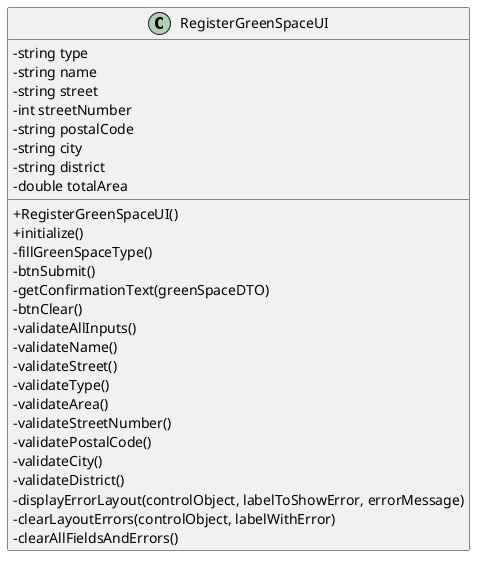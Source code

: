@startuml
'skinparam monochrome true
skinparam packageStyle rectangle
skinparam shadowing false
skinparam linetype polyline
'skinparam linetype orto

skinparam classAttributeIconSize 0

class RegisterGreenSpaceUI {
    - string type
    - string name
    - string street
    - int streetNumber
    - string postalCode
    - string city
    - string district
    - double totalArea
    + RegisterGreenSpaceUI()
    + initialize()
    - fillGreenSpaceType()
    - btnSubmit()
    - getConfirmationText(greenSpaceDTO)
    - btnClear()
    - validateAllInputs()
    - validateName()
    - validateStreet()
    - validateType()
    - validateArea()
    - validateStreetNumber()
    - validatePostalCode()
    - validateCity()
    - validateDistrict()
    - displayErrorLayout(controlObject, labelToShowError, errorMessage)
    - clearLayoutErrors(controlObject, labelWithError)
    - clearAllFieldsAndErrors()
}




@enduml